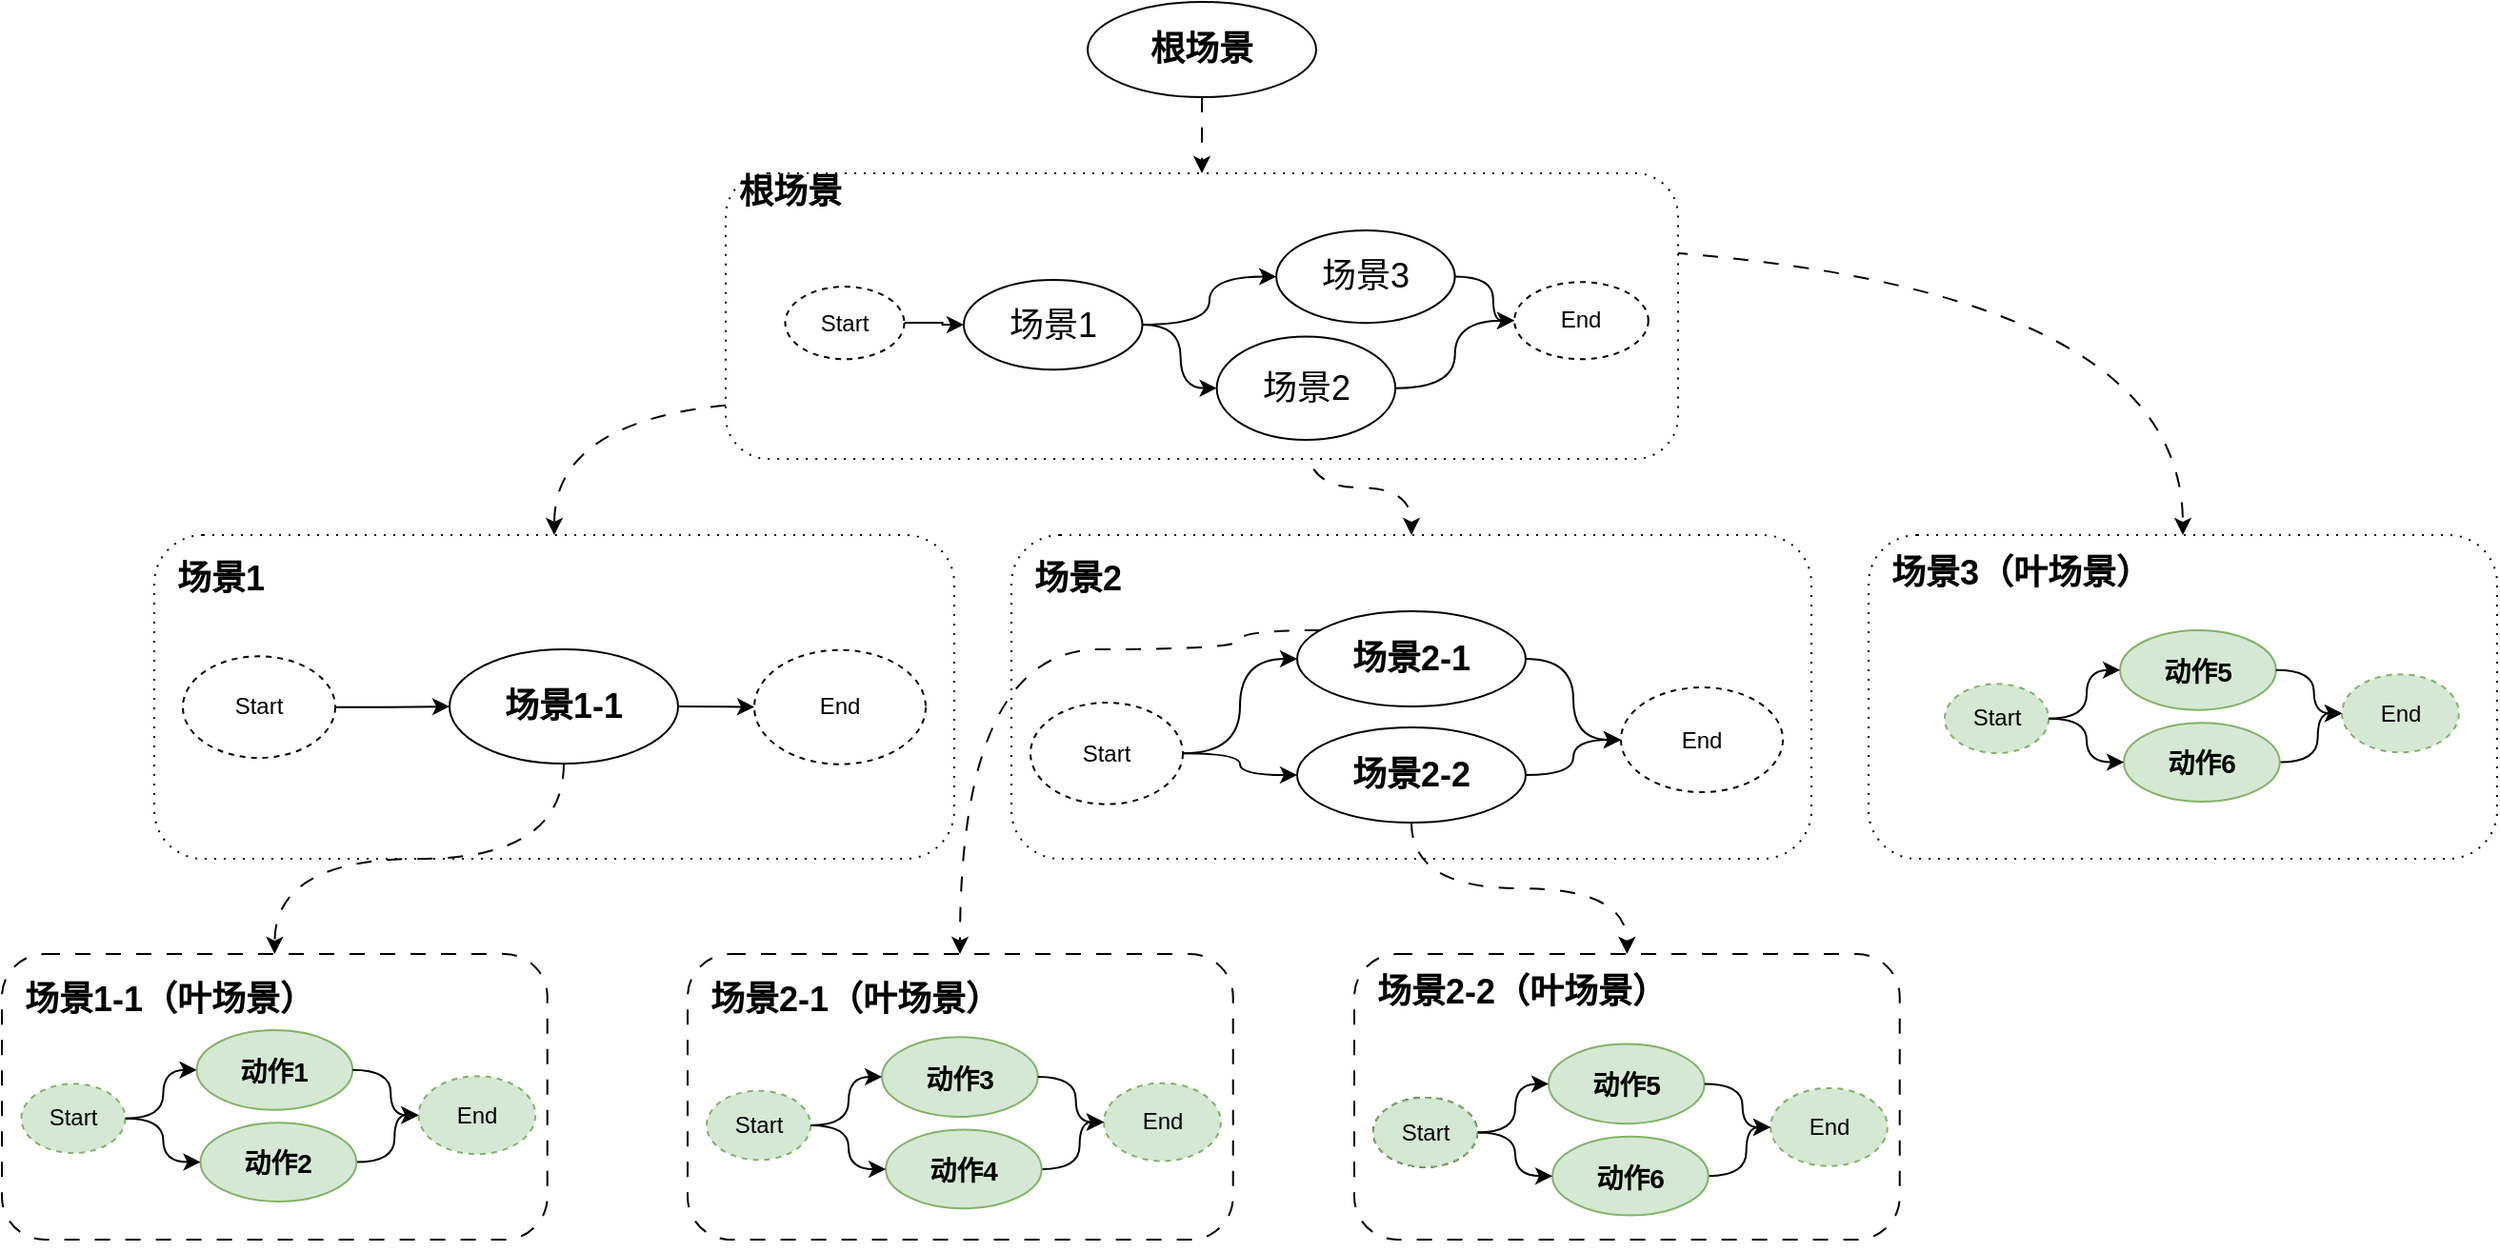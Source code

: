 <mxfile version="21.1.1" type="github">
  <diagram name="第 1 页" id="kducE6gqBiEI2L0WaiRr">
    <mxGraphModel dx="2840" dy="1087" grid="1" gridSize="10" guides="1" tooltips="1" connect="1" arrows="1" fold="1" page="1" pageScale="1" pageWidth="827" pageHeight="1169" math="0" shadow="0">
      <root>
        <mxCell id="0" />
        <mxCell id="1" parent="0" />
        <mxCell id="SI7507P59rwNNI1zx-k7-13" value="&lt;h2 style=&quot;border-color: var(--border-color); text-align: center;&quot;&gt;&amp;nbsp; 场景1&lt;/h2&gt;&lt;h2 style=&quot;border-color: var(--border-color);&quot;&gt;&lt;div style=&quot;border-color: var(--border-color);&quot;&gt;&lt;br&gt;&lt;/div&gt;&lt;div style=&quot;border-color: var(--border-color);&quot;&gt;&lt;br&gt;&lt;/div&gt;&lt;div style=&quot;border-color: var(--border-color);&quot;&gt;&lt;br&gt;&lt;/div&gt;&lt;div style=&quot;border-color: var(--border-color);&quot;&gt;&lt;br style=&quot;border-color: var(--border-color);&quot;&gt;&lt;/div&gt;&lt;div style=&quot;border-color: var(--border-color);&quot;&gt;&lt;br&gt;&lt;/div&gt;&lt;/h2&gt;" style="rounded=1;whiteSpace=wrap;html=1;dashed=1;dashPattern=1 4;align=left;" vertex="1" parent="1">
          <mxGeometry x="-170" y="470" width="420" height="170" as="geometry" />
        </mxCell>
        <mxCell id="SI7507P59rwNNI1zx-k7-38" value="&lt;h2 style=&quot;border-color: var(--border-color); text-align: center;&quot;&gt;&amp;nbsp; 场景2&lt;/h2&gt;&lt;h2 style=&quot;border-color: var(--border-color);&quot;&gt;&lt;div style=&quot;border-color: var(--border-color);&quot;&gt;&lt;br style=&quot;border-color: var(--border-color);&quot;&gt;&lt;/div&gt;&lt;div style=&quot;border-color: var(--border-color);&quot;&gt;&lt;br style=&quot;border-color: var(--border-color);&quot;&gt;&lt;/div&gt;&lt;div style=&quot;border-color: var(--border-color);&quot;&gt;&lt;br style=&quot;border-color: var(--border-color);&quot;&gt;&lt;/div&gt;&lt;div style=&quot;border-color: var(--border-color);&quot;&gt;&lt;br&gt;&lt;/div&gt;&lt;div style=&quot;border-color: var(--border-color);&quot;&gt;&lt;br&gt;&lt;/div&gt;&lt;/h2&gt;" style="rounded=1;whiteSpace=wrap;html=1;dashed=1;dashPattern=1 4;align=left;" vertex="1" parent="1">
          <mxGeometry x="280" y="470" width="420" height="170" as="geometry" />
        </mxCell>
        <mxCell id="SI7507P59rwNNI1zx-k7-49" value="&lt;h2 style=&quot;border-color: var(--border-color); text-align: center;&quot;&gt;&amp;nbsp; 场景3（叶场景）&lt;/h2&gt;&lt;div&gt;&lt;br&gt;&lt;/div&gt;&lt;div&gt;&lt;br&gt;&lt;/div&gt;&lt;div&gt;&lt;br&gt;&lt;/div&gt;&lt;div&gt;&lt;br&gt;&lt;/div&gt;&lt;div&gt;&lt;br&gt;&lt;/div&gt;&lt;div&gt;&lt;br&gt;&lt;/div&gt;&lt;div&gt;&lt;br&gt;&lt;/div&gt;&lt;div&gt;&lt;br&gt;&lt;/div&gt;&lt;div&gt;&lt;br&gt;&lt;/div&gt;" style="rounded=1;whiteSpace=wrap;html=1;dashed=1;dashPattern=1 4;align=left;gradientColor=none;" vertex="1" parent="1">
          <mxGeometry x="730" y="470" width="330" height="170" as="geometry" />
        </mxCell>
        <mxCell id="SI7507P59rwNNI1zx-k7-60" value="&lt;h2 style=&quot;border-color: var(--border-color); text-align: center;&quot;&gt;&amp;nbsp; 场景1-1（叶场景）&lt;/h2&gt;&lt;h2 style=&quot;border-color: var(--border-color); text-align: center;&quot;&gt;&lt;div style=&quot;border-color: var(--border-color);&quot;&gt;&lt;br style=&quot;border-color: var(--border-color); font-size: 12px; font-weight: 400; text-align: left;&quot;&gt;&lt;/div&gt;&lt;div style=&quot;border-color: var(--border-color);&quot;&gt;&lt;br&gt;&lt;/div&gt;&lt;div style=&quot;border-color: var(--border-color);&quot;&gt;&lt;br&gt;&lt;/div&gt;&lt;div style=&quot;border-color: var(--border-color);&quot;&gt;&lt;br&gt;&lt;/div&gt;&lt;/h2&gt;" style="rounded=1;whiteSpace=wrap;html=1;dashed=1;dashPattern=8 8;align=left;" vertex="1" parent="1">
          <mxGeometry x="-250" y="690" width="286.36" height="150" as="geometry" />
        </mxCell>
        <mxCell id="SI7507P59rwNNI1zx-k7-90" value="&lt;h2 style=&quot;border-color: var(--border-color); text-align: center;&quot;&gt;&amp;nbsp; 场景2-1（叶场景）&lt;/h2&gt;&lt;h2 style=&quot;border-color: var(--border-color); text-align: center;&quot;&gt;&lt;div style=&quot;border-color: var(--border-color);&quot;&gt;&lt;br style=&quot;border-color: var(--border-color); font-size: 12px; font-weight: 400; text-align: left;&quot;&gt;&lt;/div&gt;&lt;div style=&quot;border-color: var(--border-color);&quot;&gt;&lt;br&gt;&lt;/div&gt;&lt;div style=&quot;border-color: var(--border-color);&quot;&gt;&lt;br&gt;&lt;/div&gt;&lt;div style=&quot;border-color: var(--border-color);&quot;&gt;&lt;br&gt;&lt;/div&gt;&lt;/h2&gt;" style="rounded=1;whiteSpace=wrap;html=1;dashed=1;dashPattern=8 8;align=left;" vertex="1" parent="1">
          <mxGeometry x="110" y="690" width="286.36" height="150" as="geometry" />
        </mxCell>
        <mxCell id="SI7507P59rwNNI1zx-k7-100" value="&lt;h2 style=&quot;border-color: var(--border-color); text-align: center;&quot;&gt;&amp;nbsp; 场景2-2（叶场景）&lt;/h2&gt;&lt;div&gt;&lt;br&gt;&lt;/div&gt;&lt;h2 style=&quot;border-color: var(--border-color);&quot;&gt;&lt;div style=&quot;border-color: var(--border-color);&quot;&gt;&lt;br&gt;&lt;/div&gt;&lt;div style=&quot;border-color: var(--border-color);&quot;&gt;&lt;br style=&quot;border-color: var(--border-color);&quot;&gt;&lt;/div&gt;&lt;div style=&quot;border-color: var(--border-color);&quot;&gt;&lt;br&gt;&lt;/div&gt;&lt;/h2&gt;" style="rounded=1;whiteSpace=wrap;html=1;dashed=1;dashPattern=8 8;align=left;" vertex="1" parent="1">
          <mxGeometry x="460" y="690" width="286.36" height="150" as="geometry" />
        </mxCell>
        <mxCell id="SI7507P59rwNNI1zx-k7-24" value="" style="edgeStyle=orthogonalEdgeStyle;rounded=0;orthogonalLoop=1;jettySize=auto;html=1;curved=1;dashed=1;dashPattern=8 8;" edge="1" parent="1" source="SI7507P59rwNNI1zx-k7-1" target="SI7507P59rwNNI1zx-k7-3">
          <mxGeometry relative="1" as="geometry">
            <mxPoint x="370" y="215" as="targetPoint" />
          </mxGeometry>
        </mxCell>
        <mxCell id="SI7507P59rwNNI1zx-k7-1" value="&lt;h2&gt;根场景&lt;/h2&gt;" style="ellipse;whiteSpace=wrap;html=1;" vertex="1" parent="1">
          <mxGeometry x="320" y="190" width="120" height="50" as="geometry" />
        </mxCell>
        <mxCell id="SI7507P59rwNNI1zx-k7-25" value="" style="edgeStyle=orthogonalEdgeStyle;rounded=0;orthogonalLoop=1;jettySize=auto;html=1;curved=1;dashed=1;dashPattern=8 8;" edge="1" parent="1" source="SI7507P59rwNNI1zx-k7-2" target="SI7507P59rwNNI1zx-k7-13">
          <mxGeometry relative="1" as="geometry">
            <Array as="points">
              <mxPoint x="302" y="400" />
              <mxPoint x="40" y="400" />
            </Array>
          </mxGeometry>
        </mxCell>
        <mxCell id="SI7507P59rwNNI1zx-k7-37" value="" style="edgeStyle=orthogonalEdgeStyle;rounded=0;orthogonalLoop=1;jettySize=auto;html=1;curved=1;" edge="1" parent="1" source="SI7507P59rwNNI1zx-k7-15" target="SI7507P59rwNNI1zx-k7-35">
          <mxGeometry relative="1" as="geometry" />
        </mxCell>
        <mxCell id="SI7507P59rwNNI1zx-k7-151" value="" style="edgeStyle=orthogonalEdgeStyle;rounded=0;orthogonalLoop=1;jettySize=auto;html=1;curved=1;dashed=1;dashPattern=8 8;" edge="1" parent="1" source="SI7507P59rwNNI1zx-k7-15" target="SI7507P59rwNNI1zx-k7-60">
          <mxGeometry relative="1" as="geometry" />
        </mxCell>
        <mxCell id="SI7507P59rwNNI1zx-k7-15" value="&lt;h2 style=&quot;border-color: var(--border-color);&quot;&gt;场景1-1&lt;/h2&gt;" style="ellipse;whiteSpace=wrap;html=1;" vertex="1" parent="1">
          <mxGeometry x="-15" y="530" width="120" height="60" as="geometry" />
        </mxCell>
        <mxCell id="SI7507P59rwNNI1zx-k7-36" value="" style="edgeStyle=orthogonalEdgeStyle;rounded=0;orthogonalLoop=1;jettySize=auto;html=1;curved=1;" edge="1" parent="1" source="SI7507P59rwNNI1zx-k7-34" target="SI7507P59rwNNI1zx-k7-15">
          <mxGeometry relative="1" as="geometry" />
        </mxCell>
        <mxCell id="SI7507P59rwNNI1zx-k7-34" value="Start" style="ellipse;whiteSpace=wrap;html=1;dashed=1;" vertex="1" parent="1">
          <mxGeometry x="-155" y="533.67" width="80" height="53.33" as="geometry" />
        </mxCell>
        <mxCell id="SI7507P59rwNNI1zx-k7-35" value="End" style="ellipse;whiteSpace=wrap;html=1;dashed=1;" vertex="1" parent="1">
          <mxGeometry x="145" y="530.33" width="90" height="60" as="geometry" />
        </mxCell>
        <mxCell id="SI7507P59rwNNI1zx-k7-39" value="" style="edgeStyle=orthogonalEdgeStyle;rounded=0;orthogonalLoop=1;jettySize=auto;html=1;curved=1;" edge="1" parent="1" source="SI7507P59rwNNI1zx-k7-40" target="SI7507P59rwNNI1zx-k7-43">
          <mxGeometry relative="1" as="geometry" />
        </mxCell>
        <mxCell id="SI7507P59rwNNI1zx-k7-152" value="" style="edgeStyle=orthogonalEdgeStyle;rounded=0;orthogonalLoop=1;jettySize=auto;html=1;curved=1;dashed=1;dashPattern=8 8;" edge="1" parent="1" source="SI7507P59rwNNI1zx-k7-40" target="SI7507P59rwNNI1zx-k7-90">
          <mxGeometry relative="1" as="geometry">
            <Array as="points">
              <mxPoint x="400" y="520" />
              <mxPoint x="400" y="530" />
              <mxPoint x="253" y="530" />
            </Array>
          </mxGeometry>
        </mxCell>
        <mxCell id="SI7507P59rwNNI1zx-k7-40" value="&lt;h2 style=&quot;border-color: var(--border-color);&quot;&gt;场景2-1&lt;/h2&gt;" style="ellipse;whiteSpace=wrap;html=1;" vertex="1" parent="1">
          <mxGeometry x="430" y="510" width="120" height="50" as="geometry" />
        </mxCell>
        <mxCell id="SI7507P59rwNNI1zx-k7-41" value="" style="edgeStyle=orthogonalEdgeStyle;rounded=0;orthogonalLoop=1;jettySize=auto;html=1;curved=1;" edge="1" parent="1" source="SI7507P59rwNNI1zx-k7-42" target="SI7507P59rwNNI1zx-k7-40">
          <mxGeometry relative="1" as="geometry" />
        </mxCell>
        <mxCell id="SI7507P59rwNNI1zx-k7-47" value="" style="edgeStyle=orthogonalEdgeStyle;rounded=0;orthogonalLoop=1;jettySize=auto;html=1;curved=1;" edge="1" parent="1" source="SI7507P59rwNNI1zx-k7-42" target="SI7507P59rwNNI1zx-k7-46">
          <mxGeometry relative="1" as="geometry" />
        </mxCell>
        <mxCell id="SI7507P59rwNNI1zx-k7-42" value="Start" style="ellipse;whiteSpace=wrap;html=1;dashed=1;" vertex="1" parent="1">
          <mxGeometry x="290" y="558.0" width="80" height="53.33" as="geometry" />
        </mxCell>
        <mxCell id="SI7507P59rwNNI1zx-k7-43" value="End" style="ellipse;whiteSpace=wrap;html=1;dashed=1;" vertex="1" parent="1">
          <mxGeometry x="600" y="550" width="85" height="55" as="geometry" />
        </mxCell>
        <mxCell id="SI7507P59rwNNI1zx-k7-45" value="" style="edgeStyle=orthogonalEdgeStyle;rounded=0;orthogonalLoop=1;jettySize=auto;html=1;curved=1;dashed=1;dashPattern=8 8;" edge="1" parent="1" source="SI7507P59rwNNI1zx-k7-5" target="SI7507P59rwNNI1zx-k7-38">
          <mxGeometry relative="1" as="geometry">
            <mxPoint x="290" y="380" as="sourcePoint" />
            <mxPoint x="50" y="480" as="targetPoint" />
          </mxGeometry>
        </mxCell>
        <mxCell id="SI7507P59rwNNI1zx-k7-48" value="" style="edgeStyle=orthogonalEdgeStyle;rounded=0;orthogonalLoop=1;jettySize=auto;html=1;curved=1;" edge="1" parent="1" source="SI7507P59rwNNI1zx-k7-46" target="SI7507P59rwNNI1zx-k7-43">
          <mxGeometry relative="1" as="geometry" />
        </mxCell>
        <mxCell id="SI7507P59rwNNI1zx-k7-153" value="" style="edgeStyle=orthogonalEdgeStyle;rounded=0;orthogonalLoop=1;jettySize=auto;html=1;curved=1;dashed=1;dashPattern=8 8;" edge="1" parent="1" source="SI7507P59rwNNI1zx-k7-46" target="SI7507P59rwNNI1zx-k7-100">
          <mxGeometry relative="1" as="geometry" />
        </mxCell>
        <mxCell id="SI7507P59rwNNI1zx-k7-46" value="&lt;h2 style=&quot;border-color: var(--border-color);&quot;&gt;场景2-2&lt;/h2&gt;" style="ellipse;whiteSpace=wrap;html=1;" vertex="1" parent="1">
          <mxGeometry x="430" y="571" width="120" height="50" as="geometry" />
        </mxCell>
        <mxCell id="SI7507P59rwNNI1zx-k7-58" value="" style="edgeStyle=orthogonalEdgeStyle;rounded=0;orthogonalLoop=1;jettySize=auto;html=1;curved=1;entryX=0.5;entryY=0;entryDx=0;entryDy=0;exitX=1;exitY=0;exitDx=0;exitDy=0;dashed=1;dashPattern=8 8;" edge="1" parent="1" source="SI7507P59rwNNI1zx-k7-4" target="SI7507P59rwNNI1zx-k7-49">
          <mxGeometry relative="1" as="geometry">
            <mxPoint x="560" y="300" as="sourcePoint" />
            <mxPoint x="600" y="337" as="targetPoint" />
          </mxGeometry>
        </mxCell>
        <mxCell id="SI7507P59rwNNI1zx-k7-113" value="" style="group" vertex="1" connectable="0" parent="1">
          <mxGeometry x="-239.773" y="730" width="269.906" height="90" as="geometry" />
        </mxCell>
        <mxCell id="SI7507P59rwNNI1zx-k7-62" value="&lt;h2 style=&quot;border-color: var(--border-color);&quot;&gt;&lt;font style=&quot;font-size: 14px;&quot;&gt;动作1&lt;/font&gt;&lt;/h2&gt;" style="ellipse;whiteSpace=wrap;html=1;fillColor=#d5e8d4;strokeColor=#82b366;" vertex="1" parent="SI7507P59rwNNI1zx-k7-113">
          <mxGeometry x="92.043" width="81.82" height="41.82" as="geometry" />
        </mxCell>
        <mxCell id="SI7507P59rwNNI1zx-k7-63" value="" style="edgeStyle=orthogonalEdgeStyle;rounded=0;orthogonalLoop=1;jettySize=auto;html=1;curved=1;" edge="1" parent="SI7507P59rwNNI1zx-k7-113" source="SI7507P59rwNNI1zx-k7-64" target="SI7507P59rwNNI1zx-k7-62">
          <mxGeometry relative="1" as="geometry" />
        </mxCell>
        <mxCell id="SI7507P59rwNNI1zx-k7-64" value="Start" style="ellipse;whiteSpace=wrap;html=1;dashed=1;fillColor=#d5e8d4;strokeColor=#82b366;" vertex="1" parent="SI7507P59rwNNI1zx-k7-113">
          <mxGeometry y="28.182" width="54.545" height="36.361" as="geometry" />
        </mxCell>
        <mxCell id="SI7507P59rwNNI1zx-k7-65" value="End" style="ellipse;whiteSpace=wrap;html=1;dashed=1;fillColor=#d5e8d4;strokeColor=#82b366;" vertex="1" parent="SI7507P59rwNNI1zx-k7-113">
          <mxGeometry x="208.543" y="24.182" width="61.363" height="40.909" as="geometry" />
        </mxCell>
        <mxCell id="SI7507P59rwNNI1zx-k7-61" value="" style="edgeStyle=orthogonalEdgeStyle;rounded=0;orthogonalLoop=1;jettySize=auto;html=1;curved=1;" edge="1" parent="SI7507P59rwNNI1zx-k7-113" source="SI7507P59rwNNI1zx-k7-62" target="SI7507P59rwNNI1zx-k7-65">
          <mxGeometry relative="1" as="geometry" />
        </mxCell>
        <mxCell id="SI7507P59rwNNI1zx-k7-68" value="" style="edgeStyle=orthogonalEdgeStyle;rounded=0;orthogonalLoop=1;jettySize=auto;html=1;curved=1;" edge="1" parent="SI7507P59rwNNI1zx-k7-113" source="SI7507P59rwNNI1zx-k7-66" target="SI7507P59rwNNI1zx-k7-65">
          <mxGeometry relative="1" as="geometry" />
        </mxCell>
        <mxCell id="SI7507P59rwNNI1zx-k7-66" value="&lt;h2 style=&quot;border-color: var(--border-color);&quot;&gt;&lt;font style=&quot;border-color: var(--border-color); font-size: 14px;&quot;&gt;动作2&lt;/font&gt;&lt;/h2&gt;" style="ellipse;whiteSpace=wrap;html=1;fillColor=#d5e8d4;strokeColor=#82b366;" vertex="1" parent="SI7507P59rwNNI1zx-k7-113">
          <mxGeometry x="94.043" y="48.64" width="81.82" height="41.36" as="geometry" />
        </mxCell>
        <mxCell id="SI7507P59rwNNI1zx-k7-67" value="" style="edgeStyle=orthogonalEdgeStyle;rounded=0;orthogonalLoop=1;jettySize=auto;html=1;curved=1;" edge="1" parent="SI7507P59rwNNI1zx-k7-113" source="SI7507P59rwNNI1zx-k7-64" target="SI7507P59rwNNI1zx-k7-66">
          <mxGeometry relative="1" as="geometry" />
        </mxCell>
        <mxCell id="SI7507P59rwNNI1zx-k7-122" value="" style="group" vertex="1" connectable="0" parent="1">
          <mxGeometry x="119.997" y="733.64" width="269.906" height="90" as="geometry" />
        </mxCell>
        <mxCell id="SI7507P59rwNNI1zx-k7-123" value="&lt;h2 style=&quot;border-color: var(--border-color);&quot;&gt;&lt;font style=&quot;font-size: 14px;&quot;&gt;动作3&lt;/font&gt;&lt;/h2&gt;" style="ellipse;whiteSpace=wrap;html=1;fillColor=#d5e8d4;strokeColor=#82b366;" vertex="1" parent="SI7507P59rwNNI1zx-k7-122">
          <mxGeometry x="92.043" width="81.82" height="41.82" as="geometry" />
        </mxCell>
        <mxCell id="SI7507P59rwNNI1zx-k7-124" value="" style="edgeStyle=orthogonalEdgeStyle;rounded=0;orthogonalLoop=1;jettySize=auto;html=1;curved=1;" edge="1" parent="SI7507P59rwNNI1zx-k7-122" source="SI7507P59rwNNI1zx-k7-125" target="SI7507P59rwNNI1zx-k7-123">
          <mxGeometry relative="1" as="geometry" />
        </mxCell>
        <mxCell id="SI7507P59rwNNI1zx-k7-125" value="Start" style="ellipse;whiteSpace=wrap;html=1;dashed=1;fillColor=#d5e8d4;strokeColor=#82b366;" vertex="1" parent="SI7507P59rwNNI1zx-k7-122">
          <mxGeometry y="28.182" width="54.545" height="36.361" as="geometry" />
        </mxCell>
        <mxCell id="SI7507P59rwNNI1zx-k7-126" value="End" style="ellipse;whiteSpace=wrap;html=1;dashed=1;fillColor=#d5e8d4;strokeColor=#82b366;" vertex="1" parent="SI7507P59rwNNI1zx-k7-122">
          <mxGeometry x="208.543" y="24.182" width="61.363" height="40.909" as="geometry" />
        </mxCell>
        <mxCell id="SI7507P59rwNNI1zx-k7-127" value="" style="edgeStyle=orthogonalEdgeStyle;rounded=0;orthogonalLoop=1;jettySize=auto;html=1;curved=1;" edge="1" parent="SI7507P59rwNNI1zx-k7-122" source="SI7507P59rwNNI1zx-k7-123" target="SI7507P59rwNNI1zx-k7-126">
          <mxGeometry relative="1" as="geometry" />
        </mxCell>
        <mxCell id="SI7507P59rwNNI1zx-k7-128" value="" style="edgeStyle=orthogonalEdgeStyle;rounded=0;orthogonalLoop=1;jettySize=auto;html=1;curved=1;" edge="1" parent="SI7507P59rwNNI1zx-k7-122" source="SI7507P59rwNNI1zx-k7-129" target="SI7507P59rwNNI1zx-k7-126">
          <mxGeometry relative="1" as="geometry" />
        </mxCell>
        <mxCell id="SI7507P59rwNNI1zx-k7-129" value="&lt;h2 style=&quot;border-color: var(--border-color);&quot;&gt;&lt;font style=&quot;border-color: var(--border-color); font-size: 14px;&quot;&gt;动作4&lt;/font&gt;&lt;/h2&gt;" style="ellipse;whiteSpace=wrap;html=1;fillColor=#d5e8d4;strokeColor=#82b366;" vertex="1" parent="SI7507P59rwNNI1zx-k7-122">
          <mxGeometry x="94.043" y="48.64" width="81.82" height="41.36" as="geometry" />
        </mxCell>
        <mxCell id="SI7507P59rwNNI1zx-k7-130" value="" style="edgeStyle=orthogonalEdgeStyle;rounded=0;orthogonalLoop=1;jettySize=auto;html=1;curved=1;" edge="1" parent="SI7507P59rwNNI1zx-k7-122" source="SI7507P59rwNNI1zx-k7-125" target="SI7507P59rwNNI1zx-k7-129">
          <mxGeometry relative="1" as="geometry" />
        </mxCell>
        <mxCell id="SI7507P59rwNNI1zx-k7-131" value="" style="group" vertex="1" connectable="0" parent="1">
          <mxGeometry x="469.997" y="737.28" width="269.906" height="90" as="geometry" />
        </mxCell>
        <mxCell id="SI7507P59rwNNI1zx-k7-132" value="&lt;h2 style=&quot;border-color: var(--border-color);&quot;&gt;&lt;font style=&quot;font-size: 14px;&quot;&gt;动作5&lt;/font&gt;&lt;/h2&gt;" style="ellipse;whiteSpace=wrap;html=1;fillColor=#d5e8d4;strokeColor=#82b366;" vertex="1" parent="SI7507P59rwNNI1zx-k7-131">
          <mxGeometry x="92.043" width="81.82" height="41.82" as="geometry" />
        </mxCell>
        <mxCell id="SI7507P59rwNNI1zx-k7-133" value="" style="edgeStyle=orthogonalEdgeStyle;rounded=0;orthogonalLoop=1;jettySize=auto;html=1;curved=1;" edge="1" parent="SI7507P59rwNNI1zx-k7-131" source="SI7507P59rwNNI1zx-k7-134" target="SI7507P59rwNNI1zx-k7-132">
          <mxGeometry relative="1" as="geometry" />
        </mxCell>
        <mxCell id="SI7507P59rwNNI1zx-k7-134" value="Start" style="ellipse;whiteSpace=wrap;html=1;dashed=1;" vertex="1" parent="SI7507P59rwNNI1zx-k7-131">
          <mxGeometry y="28.182" width="54.545" height="36.361" as="geometry" />
        </mxCell>
        <mxCell id="SI7507P59rwNNI1zx-k7-135" value="End" style="ellipse;whiteSpace=wrap;html=1;dashed=1;fillColor=#d5e8d4;strokeColor=#82b366;" vertex="1" parent="SI7507P59rwNNI1zx-k7-131">
          <mxGeometry x="208.543" y="23.182" width="61.363" height="40.909" as="geometry" />
        </mxCell>
        <mxCell id="SI7507P59rwNNI1zx-k7-136" value="" style="edgeStyle=orthogonalEdgeStyle;rounded=0;orthogonalLoop=1;jettySize=auto;html=1;curved=1;" edge="1" parent="SI7507P59rwNNI1zx-k7-131" source="SI7507P59rwNNI1zx-k7-132" target="SI7507P59rwNNI1zx-k7-135">
          <mxGeometry relative="1" as="geometry" />
        </mxCell>
        <mxCell id="SI7507P59rwNNI1zx-k7-137" value="" style="edgeStyle=orthogonalEdgeStyle;rounded=0;orthogonalLoop=1;jettySize=auto;html=1;curved=1;" edge="1" parent="SI7507P59rwNNI1zx-k7-131" source="SI7507P59rwNNI1zx-k7-138" target="SI7507P59rwNNI1zx-k7-135">
          <mxGeometry relative="1" as="geometry" />
        </mxCell>
        <mxCell id="SI7507P59rwNNI1zx-k7-138" value="&lt;h2 style=&quot;border-color: var(--border-color);&quot;&gt;&lt;font style=&quot;border-color: var(--border-color); font-size: 14px;&quot;&gt;动作6&lt;/font&gt;&lt;/h2&gt;" style="ellipse;whiteSpace=wrap;html=1;fillColor=#d5e8d4;strokeColor=#82b366;" vertex="1" parent="SI7507P59rwNNI1zx-k7-131">
          <mxGeometry x="94.043" y="48.64" width="81.82" height="41.36" as="geometry" />
        </mxCell>
        <mxCell id="SI7507P59rwNNI1zx-k7-139" value="" style="edgeStyle=orthogonalEdgeStyle;rounded=0;orthogonalLoop=1;jettySize=auto;html=1;curved=1;" edge="1" parent="SI7507P59rwNNI1zx-k7-131" source="SI7507P59rwNNI1zx-k7-134" target="SI7507P59rwNNI1zx-k7-138">
          <mxGeometry relative="1" as="geometry" />
        </mxCell>
        <mxCell id="SI7507P59rwNNI1zx-k7-149" value="Start" style="ellipse;whiteSpace=wrap;html=1;dashed=1;" vertex="1" parent="SI7507P59rwNNI1zx-k7-131">
          <mxGeometry y="28.182" width="54.545" height="36.361" as="geometry" />
        </mxCell>
        <mxCell id="SI7507P59rwNNI1zx-k7-150" value="Start" style="ellipse;whiteSpace=wrap;html=1;dashed=1;fillColor=#d5e8d4;strokeColor=#82b366;" vertex="1" parent="SI7507P59rwNNI1zx-k7-131">
          <mxGeometry y="28.182" width="54.545" height="36.361" as="geometry" />
        </mxCell>
        <mxCell id="SI7507P59rwNNI1zx-k7-140" value="" style="group" vertex="1" connectable="0" parent="1">
          <mxGeometry x="769.997" y="520" width="269.906" height="90" as="geometry" />
        </mxCell>
        <mxCell id="SI7507P59rwNNI1zx-k7-141" value="&lt;h2 style=&quot;border-color: var(--border-color);&quot;&gt;&lt;font style=&quot;font-size: 14px;&quot;&gt;动作5&lt;/font&gt;&lt;/h2&gt;" style="ellipse;whiteSpace=wrap;html=1;fillColor=#d5e8d4;strokeColor=#82b366;" vertex="1" parent="SI7507P59rwNNI1zx-k7-140">
          <mxGeometry x="92.043" width="81.82" height="41.82" as="geometry" />
        </mxCell>
        <mxCell id="SI7507P59rwNNI1zx-k7-142" value="" style="edgeStyle=orthogonalEdgeStyle;rounded=0;orthogonalLoop=1;jettySize=auto;html=1;curved=1;" edge="1" parent="SI7507P59rwNNI1zx-k7-140" source="SI7507P59rwNNI1zx-k7-143" target="SI7507P59rwNNI1zx-k7-141">
          <mxGeometry relative="1" as="geometry" />
        </mxCell>
        <mxCell id="SI7507P59rwNNI1zx-k7-143" value="Start" style="ellipse;whiteSpace=wrap;html=1;dashed=1;fillColor=#d5e8d4;strokeColor=#82b366;" vertex="1" parent="SI7507P59rwNNI1zx-k7-140">
          <mxGeometry y="28.182" width="54.545" height="36.361" as="geometry" />
        </mxCell>
        <mxCell id="SI7507P59rwNNI1zx-k7-144" value="End" style="ellipse;whiteSpace=wrap;html=1;dashed=1;fillColor=#d5e8d4;strokeColor=#82b366;" vertex="1" parent="SI7507P59rwNNI1zx-k7-140">
          <mxGeometry x="208.543" y="23.182" width="61.363" height="40.909" as="geometry" />
        </mxCell>
        <mxCell id="SI7507P59rwNNI1zx-k7-145" value="" style="edgeStyle=orthogonalEdgeStyle;rounded=0;orthogonalLoop=1;jettySize=auto;html=1;curved=1;" edge="1" parent="SI7507P59rwNNI1zx-k7-140" source="SI7507P59rwNNI1zx-k7-141" target="SI7507P59rwNNI1zx-k7-144">
          <mxGeometry relative="1" as="geometry" />
        </mxCell>
        <mxCell id="SI7507P59rwNNI1zx-k7-146" value="" style="edgeStyle=orthogonalEdgeStyle;rounded=0;orthogonalLoop=1;jettySize=auto;html=1;curved=1;" edge="1" parent="SI7507P59rwNNI1zx-k7-140" source="SI7507P59rwNNI1zx-k7-147" target="SI7507P59rwNNI1zx-k7-144">
          <mxGeometry relative="1" as="geometry" />
        </mxCell>
        <mxCell id="SI7507P59rwNNI1zx-k7-147" value="&lt;h2 style=&quot;border-color: var(--border-color);&quot;&gt;&lt;font style=&quot;border-color: var(--border-color); font-size: 14px;&quot;&gt;动作6&lt;/font&gt;&lt;/h2&gt;" style="ellipse;whiteSpace=wrap;html=1;fillColor=#d5e8d4;strokeColor=#82b366;" vertex="1" parent="SI7507P59rwNNI1zx-k7-140">
          <mxGeometry x="94.043" y="48.64" width="81.82" height="41.36" as="geometry" />
        </mxCell>
        <mxCell id="SI7507P59rwNNI1zx-k7-148" value="" style="edgeStyle=orthogonalEdgeStyle;rounded=0;orthogonalLoop=1;jettySize=auto;html=1;curved=1;" edge="1" parent="SI7507P59rwNNI1zx-k7-140" source="SI7507P59rwNNI1zx-k7-143" target="SI7507P59rwNNI1zx-k7-147">
          <mxGeometry relative="1" as="geometry" />
        </mxCell>
        <mxCell id="SI7507P59rwNNI1zx-k7-3" value="&lt;h2&gt;&lt;/h2&gt;&lt;h2 style=&quot;border-color: var(--border-color); text-align: center;&quot;&gt;&amp;nbsp;根场景&lt;/h2&gt;&lt;div&gt;&lt;br&gt;&lt;/div&gt;&lt;div&gt;&lt;br&gt;&lt;/div&gt;&lt;div&gt;&lt;br&gt;&lt;/div&gt;&lt;div&gt;&lt;br&gt;&lt;/div&gt;&lt;div&gt;&lt;br&gt;&lt;/div&gt;&lt;div&gt;&lt;br&gt;&lt;/div&gt;&lt;div&gt;&lt;br&gt;&lt;/div&gt;&lt;div&gt;&lt;br&gt;&lt;/div&gt;&lt;div&gt;&lt;br&gt;&lt;/div&gt;" style="rounded=1;whiteSpace=wrap;html=1;dashed=1;dashPattern=1 4;align=left;" vertex="1" parent="1">
          <mxGeometry x="130" y="280" width="500" height="150" as="geometry" />
        </mxCell>
        <mxCell id="SI7507P59rwNNI1zx-k7-2" value="&lt;h2 style=&quot;border-color: var(--border-color);&quot;&gt;&lt;span style=&quot;font-weight: normal;&quot;&gt;场景1&lt;/span&gt;&lt;/h2&gt;" style="ellipse;whiteSpace=wrap;html=1;fontStyle=0" vertex="1" parent="1">
          <mxGeometry x="255" y="336" width="93.75" height="47.14" as="geometry" />
        </mxCell>
        <mxCell id="SI7507P59rwNNI1zx-k7-4" value="&lt;h2 style=&quot;border-color: var(--border-color);&quot;&gt;&lt;span style=&quot;font-weight: normal;&quot;&gt;场景3&lt;/span&gt;&lt;/h2&gt;" style="ellipse;whiteSpace=wrap;html=1;fontStyle=0" vertex="1" parent="1">
          <mxGeometry x="419.06" y="310" width="93.75" height="48.57" as="geometry" />
        </mxCell>
        <mxCell id="SI7507P59rwNNI1zx-k7-28" value="" style="edgeStyle=orthogonalEdgeStyle;rounded=0;orthogonalLoop=1;jettySize=auto;html=1;curved=1;" edge="1" parent="1" source="SI7507P59rwNNI1zx-k7-2" target="SI7507P59rwNNI1zx-k7-4">
          <mxGeometry relative="1" as="geometry" />
        </mxCell>
        <mxCell id="SI7507P59rwNNI1zx-k7-5" value="&lt;h2 style=&quot;border-color: var(--border-color);&quot;&gt;&lt;span style=&quot;font-weight: normal;&quot;&gt;场景2&lt;/span&gt;&lt;/h2&gt;" style="ellipse;whiteSpace=wrap;html=1;fontStyle=0" vertex="1" parent="1">
          <mxGeometry x="387.81" y="365.71" width="93.75" height="54.29" as="geometry" />
        </mxCell>
        <mxCell id="SI7507P59rwNNI1zx-k7-26" value="" style="edgeStyle=orthogonalEdgeStyle;rounded=0;orthogonalLoop=1;jettySize=auto;html=1;curved=1;" edge="1" parent="1" source="SI7507P59rwNNI1zx-k7-2" target="SI7507P59rwNNI1zx-k7-5">
          <mxGeometry relative="1" as="geometry" />
        </mxCell>
        <mxCell id="SI7507P59rwNNI1zx-k7-31" value="" style="edgeStyle=orthogonalEdgeStyle;rounded=0;orthogonalLoop=1;jettySize=auto;html=1;" edge="1" parent="1" source="SI7507P59rwNNI1zx-k7-29" target="SI7507P59rwNNI1zx-k7-2">
          <mxGeometry relative="1" as="geometry" />
        </mxCell>
        <mxCell id="SI7507P59rwNNI1zx-k7-29" value="Start" style="ellipse;whiteSpace=wrap;html=1;dashed=1;" vertex="1" parent="1">
          <mxGeometry x="161.25" y="339.521" width="62.5" height="38.093" as="geometry" />
        </mxCell>
        <mxCell id="SI7507P59rwNNI1zx-k7-30" value="End" style="ellipse;whiteSpace=wrap;html=1;dashed=1;" vertex="1" parent="1">
          <mxGeometry x="544.062" y="337.143" width="70.312" height="40.471" as="geometry" />
        </mxCell>
        <mxCell id="SI7507P59rwNNI1zx-k7-32" value="" style="edgeStyle=orthogonalEdgeStyle;rounded=0;orthogonalLoop=1;jettySize=auto;html=1;curved=1;" edge="1" parent="1" source="SI7507P59rwNNI1zx-k7-4" target="SI7507P59rwNNI1zx-k7-30">
          <mxGeometry relative="1" as="geometry" />
        </mxCell>
        <mxCell id="SI7507P59rwNNI1zx-k7-33" value="" style="edgeStyle=orthogonalEdgeStyle;rounded=0;orthogonalLoop=1;jettySize=auto;html=1;curved=1;" edge="1" parent="1" source="SI7507P59rwNNI1zx-k7-5" target="SI7507P59rwNNI1zx-k7-30">
          <mxGeometry relative="1" as="geometry" />
        </mxCell>
      </root>
    </mxGraphModel>
  </diagram>
</mxfile>
